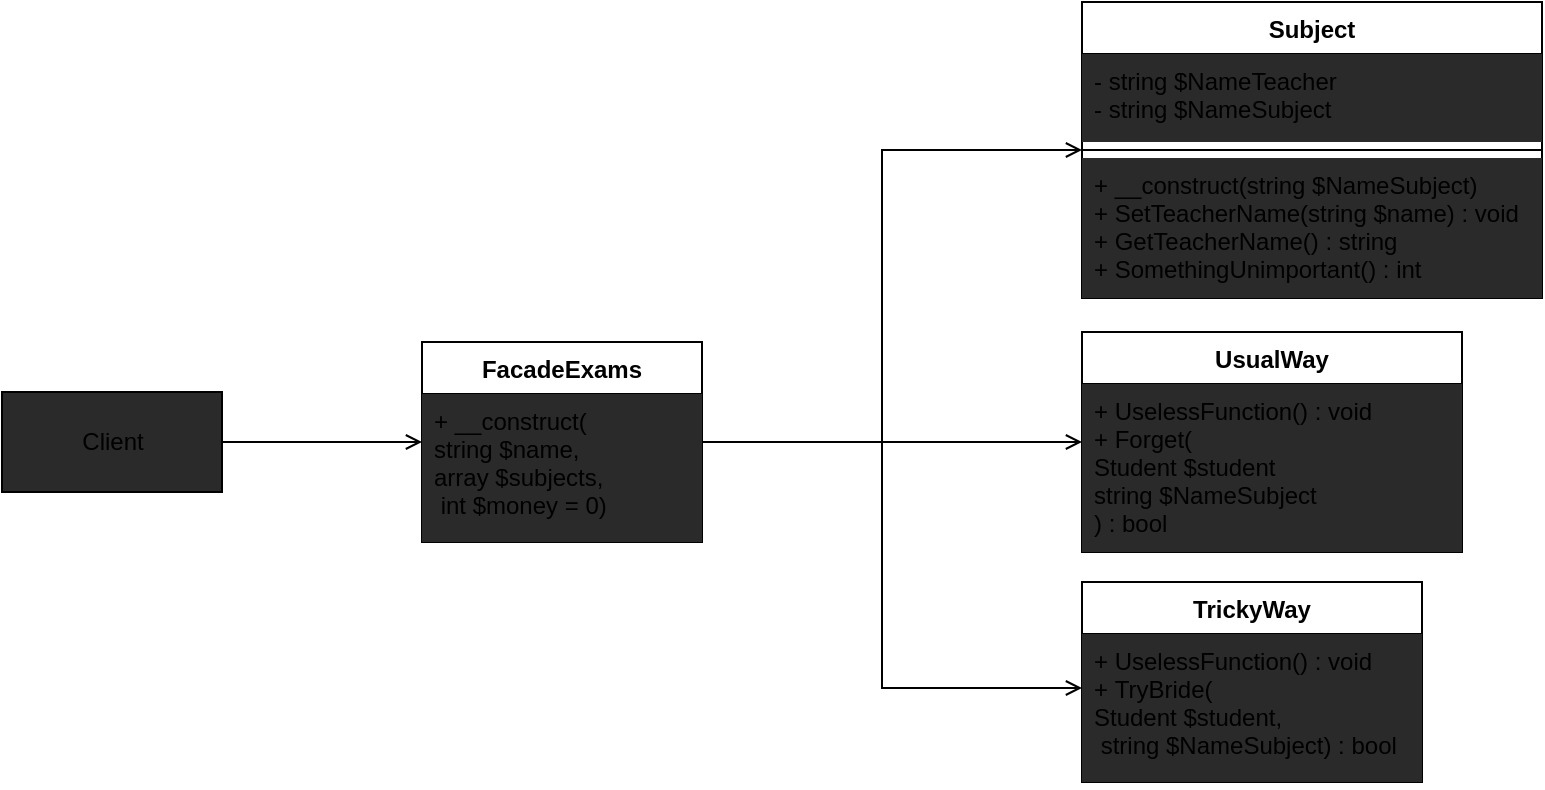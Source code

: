 <mxfile version="13.9.9" type="device"><diagram id="hBVZP7amkiOEz8BsOkiD" name="Страница 1"><mxGraphModel dx="1024" dy="592" grid="1" gridSize="10" guides="1" tooltips="1" connect="1" arrows="1" fold="1" page="1" pageScale="1" pageWidth="827" pageHeight="1169" math="0" shadow="0"><root><mxCell id="0"/><mxCell id="1" parent="0"/><mxCell id="IydpQXejC2-PMZPZNL-Y-18" style="edgeStyle=orthogonalEdgeStyle;rounded=0;orthogonalLoop=1;jettySize=auto;html=1;entryX=0;entryY=0.5;entryDx=0;entryDy=0;endArrow=open;endFill=0;" parent="1" source="IydpQXejC2-PMZPZNL-Y-1" target="IydpQXejC2-PMZPZNL-Y-5" edge="1"><mxGeometry relative="1" as="geometry"><Array as="points"><mxPoint x="460" y="280"/><mxPoint x="460" y="134"/></Array></mxGeometry></mxCell><mxCell id="IydpQXejC2-PMZPZNL-Y-19" style="edgeStyle=orthogonalEdgeStyle;rounded=0;orthogonalLoop=1;jettySize=auto;html=1;endArrow=open;endFill=0;" parent="1" source="IydpQXejC2-PMZPZNL-Y-1" target="IydpQXejC2-PMZPZNL-Y-9" edge="1"><mxGeometry relative="1" as="geometry"/></mxCell><mxCell id="IydpQXejC2-PMZPZNL-Y-20" style="edgeStyle=orthogonalEdgeStyle;rounded=0;orthogonalLoop=1;jettySize=auto;html=1;endArrow=open;endFill=0;exitX=1;exitY=0.5;exitDx=0;exitDy=0;" parent="1" source="IydpQXejC2-PMZPZNL-Y-1" target="IydpQXejC2-PMZPZNL-Y-16" edge="1"><mxGeometry relative="1" as="geometry"><Array as="points"><mxPoint x="460" y="280"/><mxPoint x="460" y="403"/></Array></mxGeometry></mxCell><mxCell id="IydpQXejC2-PMZPZNL-Y-1" value="FacadeExams" style="swimlane;fontStyle=1;align=center;verticalAlign=top;childLayout=stackLayout;horizontal=1;startSize=26;horizontalStack=0;resizeParent=1;resizeParentMax=0;resizeLast=0;collapsible=1;marginBottom=0;" parent="1" vertex="1"><mxGeometry x="230" y="230" width="140" height="100" as="geometry"/></mxCell><mxCell id="IydpQXejC2-PMZPZNL-Y-4" value="+ __construct(&#10;string $name, &#10;array $subjects,&#10; int $money = 0)&#10;" style="text;strokeColor=none;align=left;verticalAlign=top;spacingLeft=4;spacingRight=4;overflow=hidden;rotatable=0;points=[[0,0.5],[1,0.5]];portConstraint=eastwest;fillColor=#2a2a2a;" parent="IydpQXejC2-PMZPZNL-Y-1" vertex="1"><mxGeometry y="26" width="140" height="74" as="geometry"/></mxCell><mxCell id="IydpQXejC2-PMZPZNL-Y-5" value="Subject" style="swimlane;fontStyle=1;align=center;verticalAlign=top;childLayout=stackLayout;horizontal=1;startSize=26;horizontalStack=0;resizeParent=1;resizeParentMax=0;resizeLast=0;collapsible=1;marginBottom=0;" parent="1" vertex="1"><mxGeometry x="560" y="60" width="230" height="148" as="geometry"/></mxCell><mxCell id="IydpQXejC2-PMZPZNL-Y-6" value="- string $NameTeacher&#10;- string $NameSubject" style="text;strokeColor=none;align=left;verticalAlign=top;spacingLeft=4;spacingRight=4;overflow=hidden;rotatable=0;points=[[0,0.5],[1,0.5]];portConstraint=eastwest;fillColor=#2a2a2a;" parent="IydpQXejC2-PMZPZNL-Y-5" vertex="1"><mxGeometry y="26" width="230" height="44" as="geometry"/></mxCell><mxCell id="IydpQXejC2-PMZPZNL-Y-7" value="" style="line;strokeWidth=1;align=left;verticalAlign=middle;spacingTop=-1;spacingLeft=3;spacingRight=3;rotatable=0;labelPosition=right;points=[];portConstraint=eastwest;" parent="IydpQXejC2-PMZPZNL-Y-5" vertex="1"><mxGeometry y="70" width="230" height="8" as="geometry"/></mxCell><mxCell id="IydpQXejC2-PMZPZNL-Y-8" value="+ __construct(string $NameSubject)&#10;+ SetTeacherName(string $name) : void&#10;+ GetTeacherName() : string&#10;+ SomethingUnimportant() : int" style="text;strokeColor=none;align=left;verticalAlign=top;spacingLeft=4;spacingRight=4;overflow=hidden;rotatable=0;points=[[0,0.5],[1,0.5]];portConstraint=eastwest;fillColor=#2a2a2a;" parent="IydpQXejC2-PMZPZNL-Y-5" vertex="1"><mxGeometry y="78" width="230" height="70" as="geometry"/></mxCell><mxCell id="IydpQXejC2-PMZPZNL-Y-9" value="UsualWay" style="swimlane;fontStyle=1;align=center;verticalAlign=top;childLayout=stackLayout;horizontal=1;startSize=26;horizontalStack=0;resizeParent=1;resizeParentMax=0;resizeLast=0;collapsible=1;marginBottom=0;" parent="1" vertex="1"><mxGeometry x="560" y="225" width="190" height="110" as="geometry"/></mxCell><mxCell id="IydpQXejC2-PMZPZNL-Y-12" value="+ UselessFunction() : void&#10;+ Forget(&#10;Student $student&#10;string $NameSubject&#10;) : bool" style="text;strokeColor=none;align=left;verticalAlign=top;spacingLeft=4;spacingRight=4;overflow=hidden;rotatable=0;points=[[0,0.5],[1,0.5]];portConstraint=eastwest;fillColor=#2a2a2a;" parent="IydpQXejC2-PMZPZNL-Y-9" vertex="1"><mxGeometry y="26" width="190" height="84" as="geometry"/></mxCell><mxCell id="IydpQXejC2-PMZPZNL-Y-13" value="TrickyWay" style="swimlane;fontStyle=1;align=center;verticalAlign=top;childLayout=stackLayout;horizontal=1;startSize=26;horizontalStack=0;resizeParent=1;resizeParentMax=0;resizeLast=0;collapsible=1;marginBottom=0;" parent="1" vertex="1"><mxGeometry x="560" y="350" width="170" height="100" as="geometry"/></mxCell><mxCell id="IydpQXejC2-PMZPZNL-Y-16" value="+ UselessFunction() : void&#10;+ TryBride(&#10;Student $student,&#10; string $NameSubject) : bool" style="text;strokeColor=none;align=left;verticalAlign=top;spacingLeft=4;spacingRight=4;overflow=hidden;rotatable=0;points=[[0,0.5],[1,0.5]];portConstraint=eastwest;fillColor=#2a2a2a;" parent="IydpQXejC2-PMZPZNL-Y-13" vertex="1"><mxGeometry y="26" width="170" height="74" as="geometry"/></mxCell><mxCell id="IydpQXejC2-PMZPZNL-Y-21" style="edgeStyle=orthogonalEdgeStyle;rounded=0;orthogonalLoop=1;jettySize=auto;html=1;endArrow=open;endFill=0;" parent="1" source="IydpQXejC2-PMZPZNL-Y-17" target="IydpQXejC2-PMZPZNL-Y-1" edge="1"><mxGeometry relative="1" as="geometry"/></mxCell><mxCell id="IydpQXejC2-PMZPZNL-Y-17" value="Client" style="html=1;fillColor=#2a2a2a;" parent="1" vertex="1"><mxGeometry x="20" y="255" width="110" height="50" as="geometry"/></mxCell></root></mxGraphModel></diagram></mxfile>